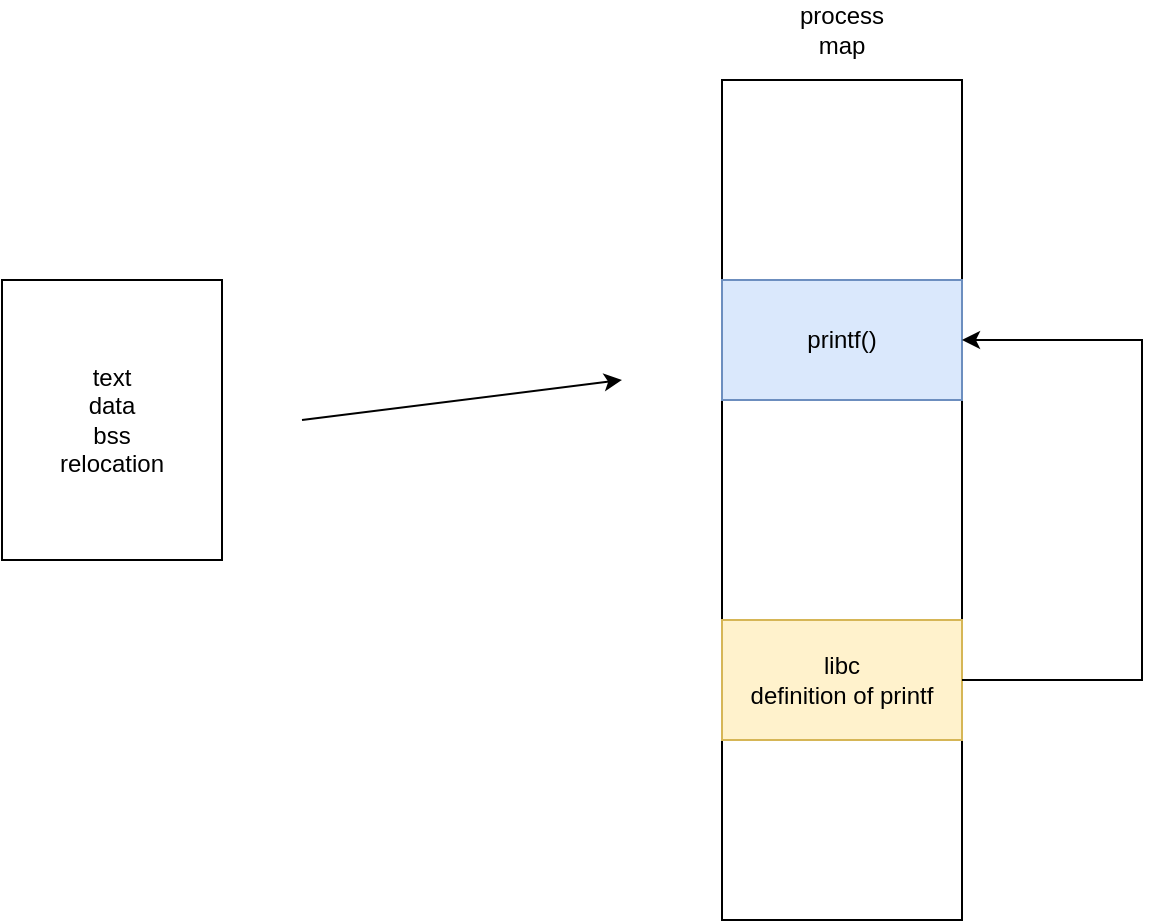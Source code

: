 <mxfile version="20.0.3" type="github"><diagram id="KTkittjo0oljM2cxMKGQ" name="Page-1"><mxGraphModel dx="946" dy="513" grid="1" gridSize="10" guides="1" tooltips="1" connect="1" arrows="1" fold="1" page="1" pageScale="1" pageWidth="827" pageHeight="1169" math="0" shadow="0"><root><mxCell id="0"/><mxCell id="1" parent="0"/><mxCell id="wsw4DwpzTsvXY6ycvBf9-1" value="text&lt;br&gt;data&lt;br&gt;bss&lt;br&gt;relocation" style="rounded=0;whiteSpace=wrap;html=1;" vertex="1" parent="1"><mxGeometry x="160" y="300" width="110" height="140" as="geometry"/></mxCell><mxCell id="wsw4DwpzTsvXY6ycvBf9-2" value="" style="rounded=0;whiteSpace=wrap;html=1;" vertex="1" parent="1"><mxGeometry x="520" y="200" width="120" height="420" as="geometry"/></mxCell><mxCell id="wsw4DwpzTsvXY6ycvBf9-4" value="process map" style="text;html=1;strokeColor=none;fillColor=none;align=center;verticalAlign=middle;whiteSpace=wrap;rounded=0;" vertex="1" parent="1"><mxGeometry x="550" y="160" width="60" height="30" as="geometry"/></mxCell><mxCell id="wsw4DwpzTsvXY6ycvBf9-5" value="printf()" style="rounded=0;whiteSpace=wrap;html=1;fillColor=#dae8fc;strokeColor=#6c8ebf;" vertex="1" parent="1"><mxGeometry x="520" y="300" width="120" height="60" as="geometry"/></mxCell><mxCell id="wsw4DwpzTsvXY6ycvBf9-6" value="" style="endArrow=classic;html=1;rounded=0;" edge="1" parent="1"><mxGeometry width="50" height="50" relative="1" as="geometry"><mxPoint x="310" y="370" as="sourcePoint"/><mxPoint x="470" y="350" as="targetPoint"/></mxGeometry></mxCell><mxCell id="wsw4DwpzTsvXY6ycvBf9-7" value="libc&lt;br&gt;definition of printf" style="rounded=0;whiteSpace=wrap;html=1;fillColor=#fff2cc;strokeColor=#d6b656;" vertex="1" parent="1"><mxGeometry x="520" y="470" width="120" height="60" as="geometry"/></mxCell><mxCell id="wsw4DwpzTsvXY6ycvBf9-8" value="" style="endArrow=classic;html=1;rounded=0;exitX=1;exitY=0.5;exitDx=0;exitDy=0;entryX=1;entryY=0.5;entryDx=0;entryDy=0;edgeStyle=elbowEdgeStyle;" edge="1" parent="1" source="wsw4DwpzTsvXY6ycvBf9-7" target="wsw4DwpzTsvXY6ycvBf9-5"><mxGeometry width="50" height="50" relative="1" as="geometry"><mxPoint x="390" y="410" as="sourcePoint"/><mxPoint x="440" y="360" as="targetPoint"/><Array as="points"><mxPoint x="730" y="420"/></Array></mxGeometry></mxCell></root></mxGraphModel></diagram></mxfile>